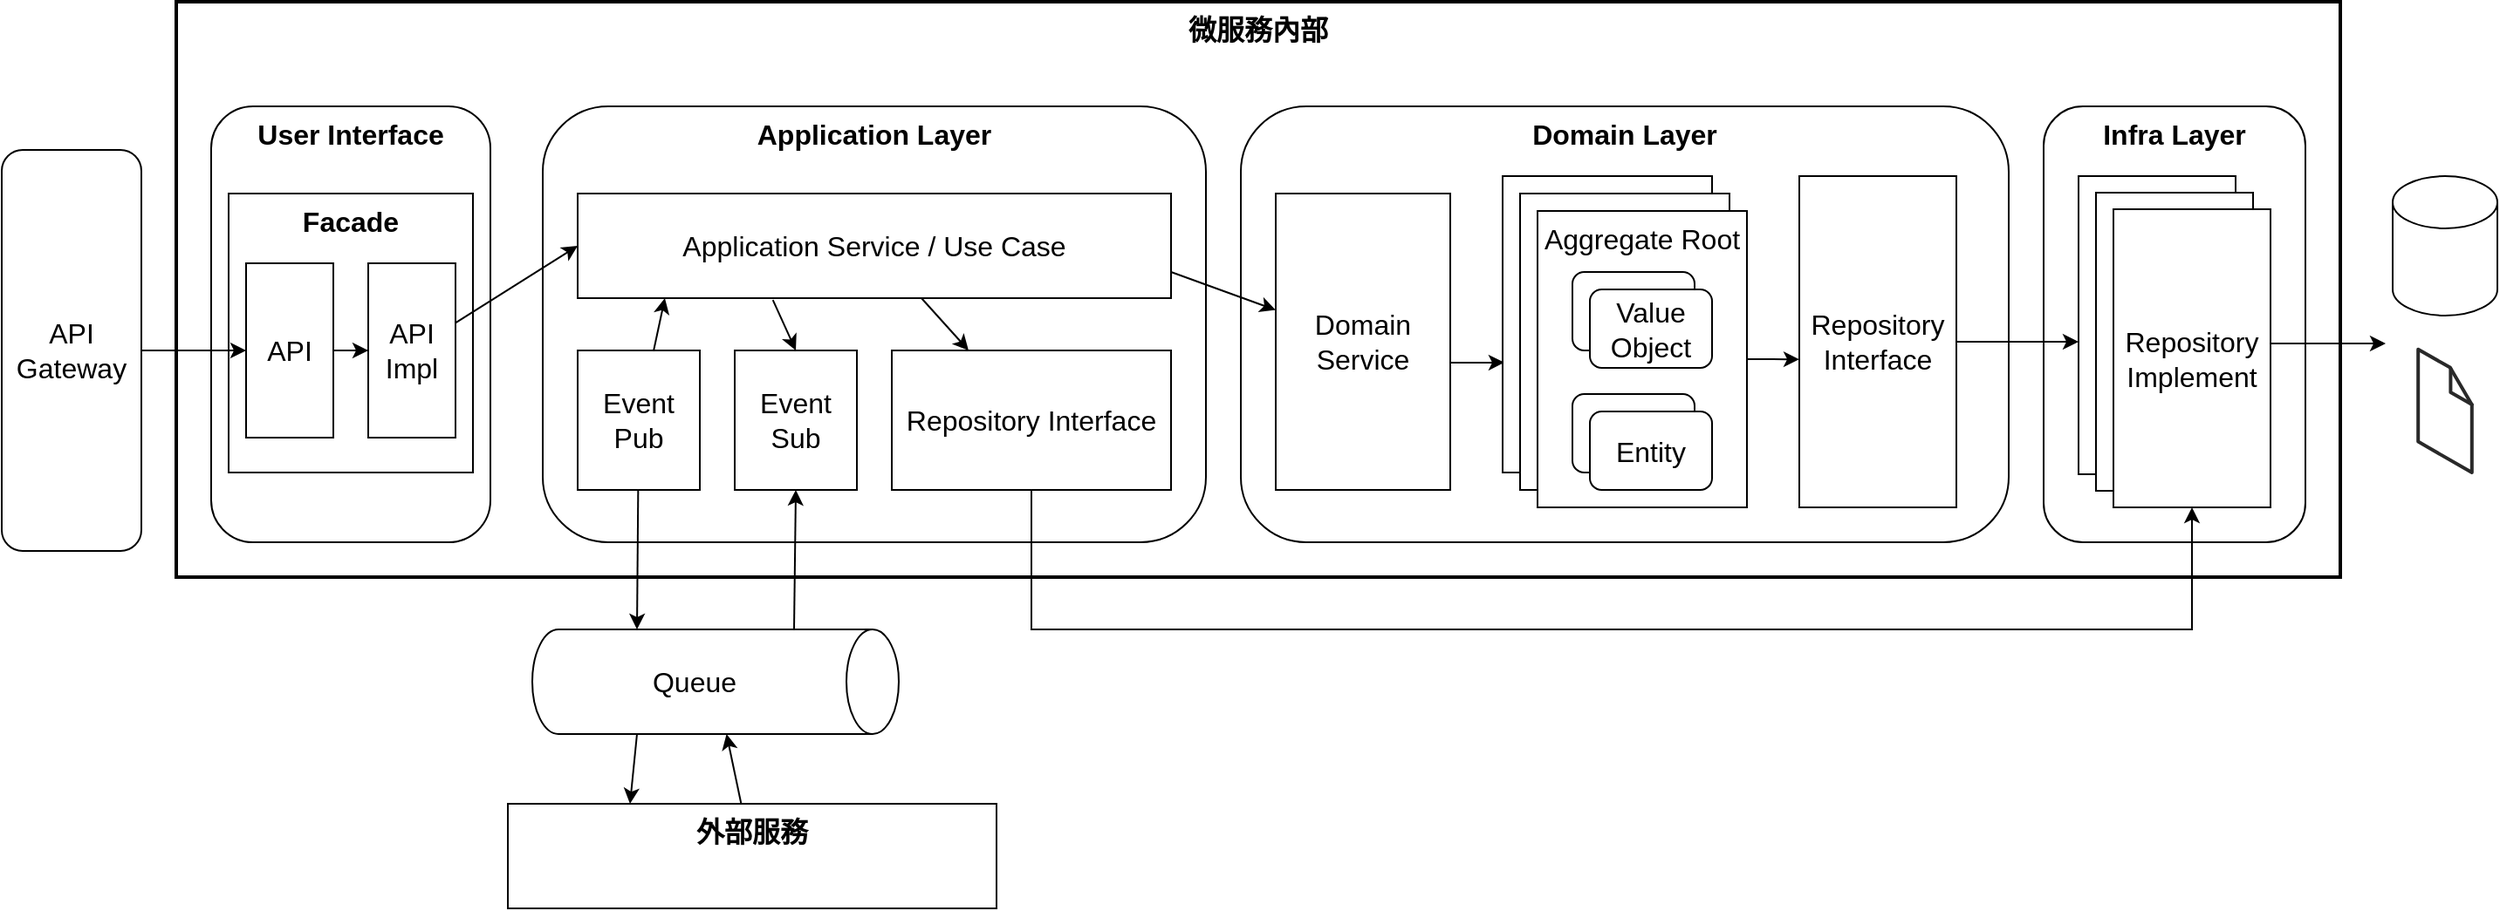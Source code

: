 <mxfile version="15.1.3" type="device" pages="3"><diagram id="d5UMN3YDJ4SBH_YJlFEv" name="外部呼叫"><mxGraphModel dx="1135" dy="672" grid="1" gridSize="10" guides="1" tooltips="1" connect="1" arrows="1" fold="1" page="1" pageScale="1" pageWidth="850" pageHeight="1100" math="0" shadow="0"><root><mxCell id="0"/><mxCell id="1" parent="0"/><mxCell id="e-09SKfZfXR5JEALTv0a-22" value="微服務內部" style="rounded=0;whiteSpace=wrap;html=1;fontSize=16;fontColor=#000000;verticalAlign=top;fontStyle=1;strokeWidth=2;" parent="1" vertex="1"><mxGeometry x="160" y="60" width="1240" height="330" as="geometry"/></mxCell><mxCell id="e-09SKfZfXR5JEALTv0a-1" value="API Gateway" style="rounded=1;whiteSpace=wrap;html=1;fontSize=16;" parent="1" vertex="1"><mxGeometry x="60" y="145" width="80" height="230" as="geometry"/></mxCell><mxCell id="e-09SKfZfXR5JEALTv0a-2" value="User Interface" style="rounded=1;whiteSpace=wrap;html=1;verticalAlign=top;fontStyle=1;fontSize=16;" parent="1" vertex="1"><mxGeometry x="180" y="120" width="160" height="250" as="geometry"/></mxCell><mxCell id="e-09SKfZfXR5JEALTv0a-3" value="Facade" style="rounded=0;whiteSpace=wrap;html=1;verticalAlign=top;fontStyle=1;fontSize=16;" parent="1" vertex="1"><mxGeometry x="190" y="170" width="140" height="160" as="geometry"/></mxCell><mxCell id="e-09SKfZfXR5JEALTv0a-7" style="edgeStyle=orthogonalEdgeStyle;rounded=0;orthogonalLoop=1;jettySize=auto;html=1;entryX=0;entryY=0.5;entryDx=0;entryDy=0;fontSize=16;fontColor=#000000;" parent="1" source="e-09SKfZfXR5JEALTv0a-4" target="e-09SKfZfXR5JEALTv0a-5" edge="1"><mxGeometry relative="1" as="geometry"/></mxCell><mxCell id="e-09SKfZfXR5JEALTv0a-4" value="API" style="rounded=0;whiteSpace=wrap;html=1;verticalAlign=middle;fontSize=16;" parent="1" vertex="1"><mxGeometry x="200" y="210" width="50" height="100" as="geometry"/></mxCell><mxCell id="e-09SKfZfXR5JEALTv0a-5" value="API Impl" style="rounded=0;whiteSpace=wrap;html=1;verticalAlign=middle;fontSize=16;" parent="1" vertex="1"><mxGeometry x="270" y="210" width="50" height="100" as="geometry"/></mxCell><mxCell id="e-09SKfZfXR5JEALTv0a-8" value="Application Layer" style="rounded=1;whiteSpace=wrap;html=1;verticalAlign=top;fontStyle=1;fontSize=16;" parent="1" vertex="1"><mxGeometry x="370" y="120" width="380" height="250" as="geometry"/></mxCell><mxCell id="e-09SKfZfXR5JEALTv0a-15" style="edgeStyle=none;rounded=0;orthogonalLoop=1;jettySize=auto;html=1;entryX=0.5;entryY=0;entryDx=0;entryDy=0;fontSize=16;fontColor=#000000;exitX=0.329;exitY=1.017;exitDx=0;exitDy=0;exitPerimeter=0;" parent="1" source="e-09SKfZfXR5JEALTv0a-9" target="e-09SKfZfXR5JEALTv0a-12" edge="1"><mxGeometry relative="1" as="geometry"/></mxCell><mxCell id="e-09SKfZfXR5JEALTv0a-39" style="edgeStyle=none;rounded=0;orthogonalLoop=1;jettySize=auto;html=1;fontSize=16;fontColor=#000000;" parent="1" source="e-09SKfZfXR5JEALTv0a-9" target="e-09SKfZfXR5JEALTv0a-10" edge="1"><mxGeometry relative="1" as="geometry"/></mxCell><mxCell id="e-09SKfZfXR5JEALTv0a-9" value="Application Service / Use Case" style="rounded=0;whiteSpace=wrap;html=1;fontSize=16;fontColor=#000000;verticalAlign=middle;" parent="1" vertex="1"><mxGeometry x="390" y="170" width="340" height="60" as="geometry"/></mxCell><mxCell id="e-09SKfZfXR5JEALTv0a-10" value="Repository Interface" style="rounded=0;whiteSpace=wrap;html=1;fontSize=16;fontColor=#000000;verticalAlign=middle;" parent="1" vertex="1"><mxGeometry x="570" y="260" width="160" height="80" as="geometry"/></mxCell><mxCell id="e-09SKfZfXR5JEALTv0a-14" style="rounded=0;orthogonalLoop=1;jettySize=auto;html=1;entryX=0.147;entryY=1;entryDx=0;entryDy=0;entryPerimeter=0;fontSize=16;fontColor=#000000;" parent="1" source="e-09SKfZfXR5JEALTv0a-11" target="e-09SKfZfXR5JEALTv0a-9" edge="1"><mxGeometry relative="1" as="geometry"/></mxCell><mxCell id="e-09SKfZfXR5JEALTv0a-17" style="edgeStyle=none;rounded=0;orthogonalLoop=1;jettySize=auto;html=1;fontSize=16;fontColor=#000000;entryX=0;entryY=0;entryDx=0;entryDy=150;entryPerimeter=0;" parent="1" source="e-09SKfZfXR5JEALTv0a-11" target="e-09SKfZfXR5JEALTv0a-21" edge="1"><mxGeometry relative="1" as="geometry"><mxPoint x="419" y="409" as="targetPoint"/></mxGeometry></mxCell><mxCell id="e-09SKfZfXR5JEALTv0a-11" value="Event Pub" style="rounded=0;whiteSpace=wrap;html=1;fontSize=16;fontColor=#000000;verticalAlign=middle;" parent="1" vertex="1"><mxGeometry x="390" y="260" width="70" height="80" as="geometry"/></mxCell><mxCell id="e-09SKfZfXR5JEALTv0a-12" value="Event Sub" style="rounded=0;whiteSpace=wrap;html=1;fontSize=16;fontColor=#000000;verticalAlign=middle;" parent="1" vertex="1"><mxGeometry x="480" y="260" width="70" height="80" as="geometry"/></mxCell><mxCell id="e-09SKfZfXR5JEALTv0a-18" style="edgeStyle=none;rounded=0;orthogonalLoop=1;jettySize=auto;html=1;entryX=0.5;entryY=1;entryDx=0;entryDy=0;fontSize=16;fontColor=#000000;exitX=0;exitY=0;exitDx=0;exitDy=60;exitPerimeter=0;" parent="1" source="e-09SKfZfXR5JEALTv0a-21" target="e-09SKfZfXR5JEALTv0a-12" edge="1"><mxGeometry relative="1" as="geometry"><mxPoint x="515.577" y="417.155" as="sourcePoint"/></mxGeometry></mxCell><mxCell id="e-09SKfZfXR5JEALTv0a-25" style="edgeStyle=none;rounded=0;orthogonalLoop=1;jettySize=auto;html=1;entryX=0.25;entryY=0;entryDx=0;entryDy=0;fontSize=16;fontColor=#000000;exitX=1;exitY=0;exitDx=0;exitDy=150;exitPerimeter=0;" parent="1" source="e-09SKfZfXR5JEALTv0a-21" target="e-09SKfZfXR5JEALTv0a-23" edge="1"><mxGeometry relative="1" as="geometry"/></mxCell><mxCell id="e-09SKfZfXR5JEALTv0a-21" value="Queue" style="shape=cylinder3;whiteSpace=wrap;html=1;boundedLbl=1;backgroundOutline=1;size=15;rounded=0;fontSize=16;fontColor=#000000;verticalAlign=middle;direction=south;" parent="1" vertex="1"><mxGeometry x="364" y="420" width="210" height="60" as="geometry"/></mxCell><mxCell id="e-09SKfZfXR5JEALTv0a-26" style="edgeStyle=none;rounded=0;orthogonalLoop=1;jettySize=auto;html=1;fontSize=16;fontColor=#000000;" parent="1" source="e-09SKfZfXR5JEALTv0a-23" target="e-09SKfZfXR5JEALTv0a-21" edge="1"><mxGeometry relative="1" as="geometry"/></mxCell><mxCell id="e-09SKfZfXR5JEALTv0a-23" value="外部服務" style="rounded=0;whiteSpace=wrap;html=1;fontSize=16;fontColor=#000000;verticalAlign=top;fontStyle=1" parent="1" vertex="1"><mxGeometry x="350" y="520" width="280" height="60" as="geometry"/></mxCell><mxCell id="e-09SKfZfXR5JEALTv0a-27" style="edgeStyle=none;rounded=0;orthogonalLoop=1;jettySize=auto;html=1;entryX=0;entryY=0.5;entryDx=0;entryDy=0;fontSize=16;fontColor=#000000;" parent="1" source="e-09SKfZfXR5JEALTv0a-5" target="e-09SKfZfXR5JEALTv0a-9" edge="1"><mxGeometry relative="1" as="geometry"/></mxCell><mxCell id="e-09SKfZfXR5JEALTv0a-28" value="Domain Layer" style="rounded=1;whiteSpace=wrap;html=1;verticalAlign=top;fontStyle=1;fontSize=16;" parent="1" vertex="1"><mxGeometry x="770" y="120" width="440" height="250" as="geometry"/></mxCell><mxCell id="e-09SKfZfXR5JEALTv0a-46" style="edgeStyle=none;rounded=0;orthogonalLoop=1;jettySize=auto;html=1;fontSize=16;fontColor=#000000;entryX=0.008;entryY=0.629;entryDx=0;entryDy=0;entryPerimeter=0;" parent="1" target="e-09SKfZfXR5JEALTv0a-30" edge="1"><mxGeometry relative="1" as="geometry"><mxPoint x="890" y="267" as="sourcePoint"/></mxGeometry></mxCell><mxCell id="e-09SKfZfXR5JEALTv0a-29" value="Domain Service" style="rounded=0;whiteSpace=wrap;html=1;fontSize=16;fontColor=#000000;verticalAlign=middle;" parent="1" vertex="1"><mxGeometry x="790" y="170" width="100" height="170" as="geometry"/></mxCell><mxCell id="e-09SKfZfXR5JEALTv0a-40" style="edgeStyle=none;rounded=0;orthogonalLoop=1;jettySize=auto;html=1;fontSize=16;fontColor=#000000;exitX=1;exitY=0.75;exitDx=0;exitDy=0;" parent="1" source="e-09SKfZfXR5JEALTv0a-9" target="e-09SKfZfXR5JEALTv0a-29" edge="1"><mxGeometry relative="1" as="geometry"/></mxCell><mxCell id="e-09SKfZfXR5JEALTv0a-44" value="Repository Interface" style="rounded=0;whiteSpace=wrap;html=1;fontSize=16;fontColor=#000000;verticalAlign=middle;" parent="1" vertex="1"><mxGeometry x="1090" y="160" width="90" height="190" as="geometry"/></mxCell><mxCell id="e-09SKfZfXR5JEALTv0a-47" style="edgeStyle=none;rounded=0;orthogonalLoop=1;jettySize=auto;html=1;entryX=0;entryY=0.553;entryDx=0;entryDy=0;fontSize=16;fontColor=#000000;entryPerimeter=0;" parent="1" source="e-09SKfZfXR5JEALTv0a-32" target="e-09SKfZfXR5JEALTv0a-44" edge="1"><mxGeometry relative="1" as="geometry"/></mxCell><mxCell id="e-09SKfZfXR5JEALTv0a-48" value="Infra Layer" style="rounded=1;whiteSpace=wrap;html=1;verticalAlign=top;fontStyle=1;fontSize=16;" parent="1" vertex="1"><mxGeometry x="1230" y="120" width="150" height="250" as="geometry"/></mxCell><mxCell id="e-09SKfZfXR5JEALTv0a-53" style="edgeStyle=none;rounded=0;orthogonalLoop=1;jettySize=auto;html=1;fontSize=16;fontColor=#000000;exitX=1.011;exitY=0.506;exitDx=0;exitDy=0;exitPerimeter=0;" parent="1" source="e-09SKfZfXR5JEALTv0a-56" edge="1"><mxGeometry relative="1" as="geometry"><mxPoint x="1426" y="256" as="targetPoint"/></mxGeometry></mxCell><mxCell id="e-09SKfZfXR5JEALTv0a-51" style="edgeStyle=none;rounded=0;orthogonalLoop=1;jettySize=auto;html=1;entryX=0.5;entryY=1;entryDx=0;entryDy=0;fontSize=16;fontColor=#000000;exitX=0.5;exitY=1;exitDx=0;exitDy=0;" parent="1" source="e-09SKfZfXR5JEALTv0a-10" target="e-09SKfZfXR5JEALTv0a-63" edge="1"><mxGeometry relative="1" as="geometry"><Array as="points"><mxPoint x="650" y="420"/><mxPoint x="1315" y="420"/></Array></mxGeometry></mxCell><mxCell id="e-09SKfZfXR5JEALTv0a-50" style="edgeStyle=none;rounded=0;orthogonalLoop=1;jettySize=auto;html=1;fontSize=16;fontColor=#000000;" parent="1" source="e-09SKfZfXR5JEALTv0a-44" edge="1"><mxGeometry relative="1" as="geometry"><mxPoint x="1250" y="255" as="targetPoint"/></mxGeometry></mxCell><mxCell id="e-09SKfZfXR5JEALTv0a-52" value="" style="shape=cylinder3;whiteSpace=wrap;html=1;boundedLbl=1;backgroundOutline=1;size=15;rounded=0;fontSize=16;fontColor=#000000;verticalAlign=middle;" parent="1" vertex="1"><mxGeometry x="1430" y="160" width="60" height="80" as="geometry"/></mxCell><mxCell id="e-09SKfZfXR5JEALTv0a-54" value="" style="verticalLabelPosition=bottom;html=1;verticalAlign=top;strokeWidth=1;align=center;outlineConnect=0;dashed=0;outlineConnect=0;shape=mxgraph.aws3d.file;aspect=fixed;strokeColor=#292929;rounded=0;fontSize=16;fontColor=#000000;" parent="1" vertex="1"><mxGeometry x="1444.6" y="259.4" width="30.8" height="70.6" as="geometry"/></mxCell><mxCell id="e-09SKfZfXR5JEALTv0a-6" style="edgeStyle=orthogonalEdgeStyle;rounded=0;orthogonalLoop=1;jettySize=auto;html=1;entryX=0;entryY=0.5;entryDx=0;entryDy=0;fontSize=16;fontColor=#000000;" parent="1" source="e-09SKfZfXR5JEALTv0a-1" target="e-09SKfZfXR5JEALTv0a-4" edge="1"><mxGeometry relative="1" as="geometry"/></mxCell><mxCell id="e-09SKfZfXR5JEALTv0a-30" value="" style="rounded=0;whiteSpace=wrap;html=1;fontSize=16;fontColor=#000000;verticalAlign=top;" parent="1" vertex="1"><mxGeometry x="920" y="160" width="120" height="170" as="geometry"/></mxCell><mxCell id="e-09SKfZfXR5JEALTv0a-31" value="" style="rounded=0;whiteSpace=wrap;html=1;fontSize=16;fontColor=#000000;verticalAlign=top;" parent="1" vertex="1"><mxGeometry x="930" y="170" width="120" height="170" as="geometry"/></mxCell><mxCell id="e-09SKfZfXR5JEALTv0a-32" value="Aggregate Root" style="rounded=0;whiteSpace=wrap;html=1;fontSize=16;fontColor=#000000;verticalAlign=top;" parent="1" vertex="1"><mxGeometry x="940" y="180" width="120" height="170" as="geometry"/></mxCell><mxCell id="e-09SKfZfXR5JEALTv0a-34" value="" style="rounded=1;whiteSpace=wrap;html=1;fontSize=16;fontColor=#000000;verticalAlign=top;" parent="1" vertex="1"><mxGeometry x="960" y="215" width="70" height="45" as="geometry"/></mxCell><mxCell id="e-09SKfZfXR5JEALTv0a-35" value="Value&lt;br&gt;Object" style="rounded=1;whiteSpace=wrap;html=1;fontSize=16;fontColor=#000000;verticalAlign=middle;" parent="1" vertex="1"><mxGeometry x="970" y="225" width="70" height="45" as="geometry"/></mxCell><mxCell id="e-09SKfZfXR5JEALTv0a-42" value="" style="rounded=1;whiteSpace=wrap;html=1;fontSize=16;fontColor=#000000;verticalAlign=top;" parent="1" vertex="1"><mxGeometry x="960" y="285" width="70" height="45" as="geometry"/></mxCell><mxCell id="e-09SKfZfXR5JEALTv0a-43" value="Entity" style="rounded=1;whiteSpace=wrap;html=1;fontSize=16;fontColor=#000000;verticalAlign=middle;" parent="1" vertex="1"><mxGeometry x="970" y="295" width="70" height="45" as="geometry"/></mxCell><mxCell id="e-09SKfZfXR5JEALTv0a-64" value="" style="group" parent="1" vertex="1" connectable="0"><mxGeometry x="1250" y="160" width="110" height="190" as="geometry"/></mxCell><mxCell id="e-09SKfZfXR5JEALTv0a-49" value="" style="rounded=0;whiteSpace=wrap;html=1;fontSize=16;fontColor=#000000;verticalAlign=middle;" parent="e-09SKfZfXR5JEALTv0a-64" vertex="1"><mxGeometry width="90" height="171" as="geometry"/></mxCell><mxCell id="e-09SKfZfXR5JEALTv0a-56" value="" style="rounded=0;whiteSpace=wrap;html=1;fontSize=16;fontColor=#000000;verticalAlign=middle;" parent="e-09SKfZfXR5JEALTv0a-64" vertex="1"><mxGeometry x="10" y="9.5" width="90" height="171" as="geometry"/></mxCell><mxCell id="e-09SKfZfXR5JEALTv0a-63" value="&lt;span style=&quot;font-family: &amp;#34;helvetica&amp;#34;&quot;&gt;Repository Implement&lt;/span&gt;" style="rounded=0;whiteSpace=wrap;html=1;fontSize=16;fontColor=#000000;verticalAlign=middle;" parent="e-09SKfZfXR5JEALTv0a-64" vertex="1"><mxGeometry x="20" y="19" width="90" height="171" as="geometry"/></mxCell></root></mxGraphModel></diagram><diagram id="RQ-8lU-ZEE-vywMxMrpu" name="封裝和組合"><mxGraphModel dx="1135" dy="672" grid="1" gridSize="10" guides="1" tooltips="1" connect="1" arrows="1" fold="1" page="1" pageScale="1" pageWidth="850" pageHeight="1100" math="0" shadow="0"><root><mxCell id="ps7JAK3bGBbtEucV4xCg-0"/><mxCell id="ps7JAK3bGBbtEucV4xCg-1" parent="ps7JAK3bGBbtEucV4xCg-0"/><mxCell id="vBAy07esZotl8piZPyPG-0" value="微服務內部" style="rounded=0;whiteSpace=wrap;html=1;fontSize=16;fontColor=#000000;verticalAlign=top;fontStyle=1;strokeWidth=2;" parent="ps7JAK3bGBbtEucV4xCg-1" vertex="1"><mxGeometry x="160" y="60" width="1240" height="330" as="geometry"/></mxCell><mxCell id="vBAy07esZotl8piZPyPG-1" value="API Gateway" style="rounded=1;whiteSpace=wrap;html=1;fontSize=16;" parent="ps7JAK3bGBbtEucV4xCg-1" vertex="1"><mxGeometry x="60" y="145" width="80" height="230" as="geometry"/></mxCell><mxCell id="vBAy07esZotl8piZPyPG-2" value="User Interface" style="rounded=1;whiteSpace=wrap;html=1;verticalAlign=top;fontStyle=1;fontSize=16;" parent="ps7JAK3bGBbtEucV4xCg-1" vertex="1"><mxGeometry x="180" y="120" width="160" height="250" as="geometry"/></mxCell><mxCell id="vBAy07esZotl8piZPyPG-3" value="Facade" style="rounded=0;whiteSpace=wrap;html=1;verticalAlign=top;fontStyle=1;fontSize=16;" parent="ps7JAK3bGBbtEucV4xCg-1" vertex="1"><mxGeometry x="190" y="170" width="140" height="160" as="geometry"/></mxCell><mxCell id="vBAy07esZotl8piZPyPG-4" style="edgeStyle=orthogonalEdgeStyle;rounded=0;orthogonalLoop=1;jettySize=auto;html=1;entryX=0;entryY=0.5;entryDx=0;entryDy=0;fontSize=16;fontColor=#000000;startArrow=classic;startFill=1;endArrow=none;endFill=0;" parent="ps7JAK3bGBbtEucV4xCg-1" source="vBAy07esZotl8piZPyPG-5" target="vBAy07esZotl8piZPyPG-6" edge="1"><mxGeometry relative="1" as="geometry"/></mxCell><mxCell id="vBAy07esZotl8piZPyPG-5" value="API" style="rounded=0;whiteSpace=wrap;html=1;verticalAlign=middle;fontSize=16;" parent="ps7JAK3bGBbtEucV4xCg-1" vertex="1"><mxGeometry x="200" y="210" width="50" height="100" as="geometry"/></mxCell><mxCell id="vBAy07esZotl8piZPyPG-6" value="API Impl" style="rounded=0;whiteSpace=wrap;html=1;verticalAlign=middle;fontSize=16;" parent="ps7JAK3bGBbtEucV4xCg-1" vertex="1"><mxGeometry x="270" y="210" width="50" height="100" as="geometry"/></mxCell><mxCell id="vBAy07esZotl8piZPyPG-7" value="Application Layer" style="rounded=1;whiteSpace=wrap;html=1;verticalAlign=top;fontStyle=1;fontSize=16;" parent="ps7JAK3bGBbtEucV4xCg-1" vertex="1"><mxGeometry x="370" y="120" width="380" height="250" as="geometry"/></mxCell><mxCell id="vBAy07esZotl8piZPyPG-8" style="edgeStyle=none;rounded=0;orthogonalLoop=1;jettySize=auto;html=1;entryX=0.5;entryY=0;entryDx=0;entryDy=0;fontSize=16;fontColor=#000000;exitX=0.329;exitY=1.017;exitDx=0;exitDy=0;exitPerimeter=0;" parent="ps7JAK3bGBbtEucV4xCg-1" source="vBAy07esZotl8piZPyPG-10" target="vBAy07esZotl8piZPyPG-15" edge="1"><mxGeometry relative="1" as="geometry"/></mxCell><mxCell id="vBAy07esZotl8piZPyPG-9" style="edgeStyle=none;rounded=0;orthogonalLoop=1;jettySize=auto;html=1;fontSize=16;fontColor=#000000;startArrow=classic;startFill=1;endArrow=none;endFill=0;" parent="ps7JAK3bGBbtEucV4xCg-1" source="vBAy07esZotl8piZPyPG-10" target="vBAy07esZotl8piZPyPG-11" edge="1"><mxGeometry relative="1" as="geometry"/></mxCell><mxCell id="vBAy07esZotl8piZPyPG-10" value="Application Service / Use Case" style="rounded=0;whiteSpace=wrap;html=1;fontSize=16;fontColor=#000000;verticalAlign=middle;" parent="ps7JAK3bGBbtEucV4xCg-1" vertex="1"><mxGeometry x="390" y="170" width="340" height="60" as="geometry"/></mxCell><mxCell id="vBAy07esZotl8piZPyPG-11" value="Repository Interface" style="rounded=0;whiteSpace=wrap;html=1;fontSize=16;fontColor=#000000;verticalAlign=middle;" parent="ps7JAK3bGBbtEucV4xCg-1" vertex="1"><mxGeometry x="570" y="260" width="160" height="80" as="geometry"/></mxCell><mxCell id="vBAy07esZotl8piZPyPG-12" style="rounded=0;orthogonalLoop=1;jettySize=auto;html=1;entryX=0.147;entryY=1;entryDx=0;entryDy=0;entryPerimeter=0;fontSize=16;fontColor=#000000;" parent="ps7JAK3bGBbtEucV4xCg-1" source="vBAy07esZotl8piZPyPG-14" target="vBAy07esZotl8piZPyPG-10" edge="1"><mxGeometry relative="1" as="geometry"/></mxCell><mxCell id="vBAy07esZotl8piZPyPG-13" style="edgeStyle=none;rounded=0;orthogonalLoop=1;jettySize=auto;html=1;fontSize=16;fontColor=#000000;entryX=0;entryY=0;entryDx=0;entryDy=150;entryPerimeter=0;" parent="ps7JAK3bGBbtEucV4xCg-1" source="vBAy07esZotl8piZPyPG-14" target="vBAy07esZotl8piZPyPG-18" edge="1"><mxGeometry relative="1" as="geometry"><mxPoint x="419" y="409" as="targetPoint"/></mxGeometry></mxCell><mxCell id="vBAy07esZotl8piZPyPG-14" value="Event Pub" style="rounded=0;whiteSpace=wrap;html=1;fontSize=16;fontColor=#000000;verticalAlign=middle;" parent="ps7JAK3bGBbtEucV4xCg-1" vertex="1"><mxGeometry x="390" y="260" width="70" height="80" as="geometry"/></mxCell><mxCell id="vBAy07esZotl8piZPyPG-15" value="Event Sub" style="rounded=0;whiteSpace=wrap;html=1;fontSize=16;fontColor=#000000;verticalAlign=middle;" parent="ps7JAK3bGBbtEucV4xCg-1" vertex="1"><mxGeometry x="480" y="260" width="70" height="80" as="geometry"/></mxCell><mxCell id="vBAy07esZotl8piZPyPG-16" style="edgeStyle=none;rounded=0;orthogonalLoop=1;jettySize=auto;html=1;entryX=0.5;entryY=1;entryDx=0;entryDy=0;fontSize=16;fontColor=#000000;exitX=0;exitY=0;exitDx=0;exitDy=60;exitPerimeter=0;" parent="ps7JAK3bGBbtEucV4xCg-1" source="vBAy07esZotl8piZPyPG-18" target="vBAy07esZotl8piZPyPG-15" edge="1"><mxGeometry relative="1" as="geometry"><mxPoint x="515.577" y="417.155" as="sourcePoint"/></mxGeometry></mxCell><mxCell id="vBAy07esZotl8piZPyPG-17" style="edgeStyle=none;rounded=0;orthogonalLoop=1;jettySize=auto;html=1;entryX=0.25;entryY=0;entryDx=0;entryDy=0;fontSize=16;fontColor=#000000;exitX=1;exitY=0;exitDx=0;exitDy=150;exitPerimeter=0;" parent="ps7JAK3bGBbtEucV4xCg-1" source="vBAy07esZotl8piZPyPG-18" target="vBAy07esZotl8piZPyPG-20" edge="1"><mxGeometry relative="1" as="geometry"/></mxCell><mxCell id="vBAy07esZotl8piZPyPG-18" value="Queue" style="shape=cylinder3;whiteSpace=wrap;html=1;boundedLbl=1;backgroundOutline=1;size=15;rounded=0;fontSize=16;fontColor=#000000;verticalAlign=middle;direction=south;" parent="ps7JAK3bGBbtEucV4xCg-1" vertex="1"><mxGeometry x="364" y="420" width="210" height="60" as="geometry"/></mxCell><mxCell id="vBAy07esZotl8piZPyPG-19" style="edgeStyle=none;rounded=0;orthogonalLoop=1;jettySize=auto;html=1;fontSize=16;fontColor=#000000;" parent="ps7JAK3bGBbtEucV4xCg-1" source="vBAy07esZotl8piZPyPG-20" target="vBAy07esZotl8piZPyPG-18" edge="1"><mxGeometry relative="1" as="geometry"/></mxCell><mxCell id="vBAy07esZotl8piZPyPG-20" value="外部服務" style="rounded=0;whiteSpace=wrap;html=1;fontSize=16;fontColor=#000000;verticalAlign=top;fontStyle=1" parent="ps7JAK3bGBbtEucV4xCg-1" vertex="1"><mxGeometry x="350" y="520" width="280" height="60" as="geometry"/></mxCell><mxCell id="vBAy07esZotl8piZPyPG-21" style="edgeStyle=none;rounded=0;orthogonalLoop=1;jettySize=auto;html=1;entryX=0;entryY=0.5;entryDx=0;entryDy=0;fontSize=16;fontColor=#000000;startArrow=classic;startFill=1;endArrow=none;endFill=0;" parent="ps7JAK3bGBbtEucV4xCg-1" source="vBAy07esZotl8piZPyPG-6" target="vBAy07esZotl8piZPyPG-10" edge="1"><mxGeometry relative="1" as="geometry"/></mxCell><mxCell id="vBAy07esZotl8piZPyPG-22" value="Domain Layer" style="rounded=1;whiteSpace=wrap;html=1;verticalAlign=top;fontStyle=1;fontSize=16;" parent="ps7JAK3bGBbtEucV4xCg-1" vertex="1"><mxGeometry x="770" y="120" width="440" height="250" as="geometry"/></mxCell><mxCell id="vBAy07esZotl8piZPyPG-23" style="edgeStyle=none;rounded=0;orthogonalLoop=1;jettySize=auto;html=1;fontSize=16;fontColor=#000000;entryX=0.008;entryY=0.629;entryDx=0;entryDy=0;entryPerimeter=0;startArrow=classic;startFill=1;endArrow=none;endFill=0;" parent="ps7JAK3bGBbtEucV4xCg-1" target="vBAy07esZotl8piZPyPG-35" edge="1"><mxGeometry relative="1" as="geometry"><mxPoint x="890" y="267" as="sourcePoint"/></mxGeometry></mxCell><mxCell id="vBAy07esZotl8piZPyPG-24" value="Domain Service" style="rounded=0;whiteSpace=wrap;html=1;fontSize=16;fontColor=#000000;verticalAlign=middle;" parent="ps7JAK3bGBbtEucV4xCg-1" vertex="1"><mxGeometry x="790" y="170" width="100" height="170" as="geometry"/></mxCell><mxCell id="vBAy07esZotl8piZPyPG-25" style="edgeStyle=none;rounded=0;orthogonalLoop=1;jettySize=auto;html=1;fontSize=16;fontColor=#000000;exitX=1;exitY=0.75;exitDx=0;exitDy=0;startArrow=classic;startFill=1;endArrow=none;endFill=0;" parent="ps7JAK3bGBbtEucV4xCg-1" source="vBAy07esZotl8piZPyPG-10" target="vBAy07esZotl8piZPyPG-24" edge="1"><mxGeometry relative="1" as="geometry"/></mxCell><mxCell id="vBAy07esZotl8piZPyPG-26" value="Repository Interface" style="rounded=0;whiteSpace=wrap;html=1;fontSize=16;fontColor=#000000;verticalAlign=middle;" parent="ps7JAK3bGBbtEucV4xCg-1" vertex="1"><mxGeometry x="1090" y="160" width="90" height="190" as="geometry"/></mxCell><mxCell id="vBAy07esZotl8piZPyPG-27" style="edgeStyle=none;rounded=0;orthogonalLoop=1;jettySize=auto;html=1;entryX=0;entryY=0.553;entryDx=0;entryDy=0;fontSize=16;fontColor=#000000;entryPerimeter=0;startArrow=classic;startFill=1;endArrow=none;endFill=0;" parent="ps7JAK3bGBbtEucV4xCg-1" source="vBAy07esZotl8piZPyPG-37" target="vBAy07esZotl8piZPyPG-26" edge="1"><mxGeometry relative="1" as="geometry"/></mxCell><mxCell id="vBAy07esZotl8piZPyPG-28" value="Infra Layer" style="rounded=1;whiteSpace=wrap;html=1;verticalAlign=top;fontStyle=1;fontSize=16;" parent="ps7JAK3bGBbtEucV4xCg-1" vertex="1"><mxGeometry x="1230" y="120" width="150" height="250" as="geometry"/></mxCell><mxCell id="vBAy07esZotl8piZPyPG-29" style="edgeStyle=none;rounded=0;orthogonalLoop=1;jettySize=auto;html=1;fontSize=16;fontColor=#000000;exitX=0.989;exitY=0.444;exitDx=0;exitDy=0;exitPerimeter=0;startArrow=classic;startFill=1;endArrow=none;endFill=0;" parent="ps7JAK3bGBbtEucV4xCg-1" source="vBAy07esZotl8piZPyPG-45" edge="1"><mxGeometry relative="1" as="geometry"><mxPoint x="1426" y="256" as="targetPoint"/></mxGeometry></mxCell><mxCell id="vBAy07esZotl8piZPyPG-30" style="edgeStyle=none;rounded=0;orthogonalLoop=1;jettySize=auto;html=1;entryX=0.5;entryY=1;entryDx=0;entryDy=0;fontSize=16;fontColor=#000000;exitX=0.5;exitY=1;exitDx=0;exitDy=0;startArrow=classic;startFill=1;endArrow=none;endFill=0;" parent="ps7JAK3bGBbtEucV4xCg-1" source="vBAy07esZotl8piZPyPG-11" target="vBAy07esZotl8piZPyPG-45" edge="1"><mxGeometry relative="1" as="geometry"><Array as="points"><mxPoint x="650" y="420"/><mxPoint x="1315" y="420"/></Array></mxGeometry></mxCell><mxCell id="vBAy07esZotl8piZPyPG-31" style="edgeStyle=none;rounded=0;orthogonalLoop=1;jettySize=auto;html=1;fontSize=16;fontColor=#000000;startArrow=classic;startFill=1;endArrow=none;endFill=0;" parent="ps7JAK3bGBbtEucV4xCg-1" source="vBAy07esZotl8piZPyPG-26" edge="1"><mxGeometry relative="1" as="geometry"><mxPoint x="1250" y="255" as="targetPoint"/></mxGeometry></mxCell><mxCell id="vBAy07esZotl8piZPyPG-32" value="" style="shape=cylinder3;whiteSpace=wrap;html=1;boundedLbl=1;backgroundOutline=1;size=15;rounded=0;fontSize=16;fontColor=#000000;verticalAlign=middle;" parent="ps7JAK3bGBbtEucV4xCg-1" vertex="1"><mxGeometry x="1430" y="160" width="60" height="80" as="geometry"/></mxCell><mxCell id="vBAy07esZotl8piZPyPG-33" value="" style="verticalLabelPosition=bottom;html=1;verticalAlign=top;strokeWidth=1;align=center;outlineConnect=0;dashed=0;outlineConnect=0;shape=mxgraph.aws3d.file;aspect=fixed;strokeColor=#292929;rounded=0;fontSize=16;fontColor=#000000;" parent="ps7JAK3bGBbtEucV4xCg-1" vertex="1"><mxGeometry x="1444.6" y="259.4" width="30.8" height="70.6" as="geometry"/></mxCell><mxCell id="vBAy07esZotl8piZPyPG-34" style="edgeStyle=orthogonalEdgeStyle;rounded=0;orthogonalLoop=1;jettySize=auto;html=1;entryX=0;entryY=0.5;entryDx=0;entryDy=0;fontSize=16;fontColor=#000000;startArrow=classic;startFill=1;endArrow=none;endFill=0;" parent="ps7JAK3bGBbtEucV4xCg-1" source="vBAy07esZotl8piZPyPG-1" target="vBAy07esZotl8piZPyPG-5" edge="1"><mxGeometry relative="1" as="geometry"/></mxCell><mxCell id="vBAy07esZotl8piZPyPG-35" value="" style="rounded=0;whiteSpace=wrap;html=1;fontSize=16;fontColor=#000000;verticalAlign=top;" parent="ps7JAK3bGBbtEucV4xCg-1" vertex="1"><mxGeometry x="920" y="160" width="120" height="170" as="geometry"/></mxCell><mxCell id="vBAy07esZotl8piZPyPG-36" value="" style="rounded=0;whiteSpace=wrap;html=1;fontSize=16;fontColor=#000000;verticalAlign=top;" parent="ps7JAK3bGBbtEucV4xCg-1" vertex="1"><mxGeometry x="930" y="170" width="120" height="170" as="geometry"/></mxCell><mxCell id="vBAy07esZotl8piZPyPG-37" value="Aggregate Root" style="rounded=0;whiteSpace=wrap;html=1;fontSize=16;fontColor=#000000;verticalAlign=top;" parent="ps7JAK3bGBbtEucV4xCg-1" vertex="1"><mxGeometry x="940" y="180" width="120" height="170" as="geometry"/></mxCell><mxCell id="vBAy07esZotl8piZPyPG-38" value="" style="rounded=1;whiteSpace=wrap;html=1;fontSize=16;fontColor=#000000;verticalAlign=top;" parent="ps7JAK3bGBbtEucV4xCg-1" vertex="1"><mxGeometry x="960" y="215" width="70" height="45" as="geometry"/></mxCell><mxCell id="vBAy07esZotl8piZPyPG-39" value="Value&lt;br&gt;Object" style="rounded=1;whiteSpace=wrap;html=1;fontSize=16;fontColor=#000000;verticalAlign=middle;" parent="ps7JAK3bGBbtEucV4xCg-1" vertex="1"><mxGeometry x="970" y="225" width="70" height="45" as="geometry"/></mxCell><mxCell id="vBAy07esZotl8piZPyPG-40" value="" style="rounded=1;whiteSpace=wrap;html=1;fontSize=16;fontColor=#000000;verticalAlign=top;" parent="ps7JAK3bGBbtEucV4xCg-1" vertex="1"><mxGeometry x="960" y="285" width="70" height="45" as="geometry"/></mxCell><mxCell id="vBAy07esZotl8piZPyPG-41" value="Entity" style="rounded=1;whiteSpace=wrap;html=1;fontSize=16;fontColor=#000000;verticalAlign=middle;" parent="ps7JAK3bGBbtEucV4xCg-1" vertex="1"><mxGeometry x="970" y="295" width="70" height="45" as="geometry"/></mxCell><mxCell id="vBAy07esZotl8piZPyPG-42" value="" style="group" parent="ps7JAK3bGBbtEucV4xCg-1" vertex="1" connectable="0"><mxGeometry x="1250" y="160" width="110" height="190" as="geometry"/></mxCell><mxCell id="vBAy07esZotl8piZPyPG-43" value="" style="rounded=0;whiteSpace=wrap;html=1;fontSize=16;fontColor=#000000;verticalAlign=middle;" parent="vBAy07esZotl8piZPyPG-42" vertex="1"><mxGeometry width="90" height="171" as="geometry"/></mxCell><mxCell id="vBAy07esZotl8piZPyPG-44" value="" style="rounded=0;whiteSpace=wrap;html=1;fontSize=16;fontColor=#000000;verticalAlign=middle;" parent="vBAy07esZotl8piZPyPG-42" vertex="1"><mxGeometry x="10" y="9.5" width="90" height="171" as="geometry"/></mxCell><mxCell id="vBAy07esZotl8piZPyPG-45" value="&lt;span style=&quot;font-family: &amp;#34;helvetica&amp;#34;&quot;&gt;Repository Implement&lt;/span&gt;" style="rounded=0;whiteSpace=wrap;html=1;fontSize=16;fontColor=#000000;verticalAlign=middle;" parent="vBAy07esZotl8piZPyPG-42" vertex="1"><mxGeometry x="20" y="19" width="90" height="171" as="geometry"/></mxCell><mxCell id="vBAy07esZotl8piZPyPG-47" value="封裝或組合&lt;br&gt;" style="shape=callout;whiteSpace=wrap;html=1;perimeter=calloutPerimeter;rounded=0;fontSize=16;strokeWidth=1;verticalAlign=middle;direction=west;position2=0.42;fillColor=#ffe6cc;strokeColor=#d79b00;" parent="ps7JAK3bGBbtEucV4xCg-1" vertex="1"><mxGeometry x="830" y="272.5" width="120" height="77.5" as="geometry"/></mxCell><mxCell id="vBAy07esZotl8piZPyPG-48" value="封裝或組合" style="shape=callout;whiteSpace=wrap;html=1;perimeter=calloutPerimeter;rounded=0;fontSize=16;strokeWidth=1;verticalAlign=middle;direction=west;position2=0.42;fillColor=#ffe6cc;strokeColor=#d79b00;" parent="ps7JAK3bGBbtEucV4xCg-1" vertex="1"><mxGeometry x="230" y="295" width="130" height="80" as="geometry"/></mxCell></root></mxGraphModel></diagram><diagram id="vHQxqDUE8Px6VYjmFeT0" name="內各層級轉換"><mxGraphModel dx="1135" dy="672" grid="1" gridSize="10" guides="1" tooltips="1" connect="1" arrows="1" fold="1" page="1" pageScale="1" pageWidth="850" pageHeight="1100" math="0" shadow="0"><root><mxCell id="7vdVbGr-_GJfR6ueYpa--0"/><mxCell id="7vdVbGr-_GJfR6ueYpa--1" parent="7vdVbGr-_GJfR6ueYpa--0"/><mxCell id="uffncCHs_4JebjXh9ld2-0" value="微服務內部" style="rounded=0;whiteSpace=wrap;html=1;fontSize=16;fontColor=#000000;verticalAlign=top;fontStyle=1;strokeWidth=2;" parent="7vdVbGr-_GJfR6ueYpa--1" vertex="1"><mxGeometry x="200" y="40" width="1050" height="335" as="geometry"/></mxCell><mxCell id="uffncCHs_4JebjXh9ld2-2" value="User Interface" style="rounded=1;whiteSpace=wrap;html=1;verticalAlign=top;fontStyle=1;fontSize=16;" parent="7vdVbGr-_GJfR6ueYpa--1" vertex="1"><mxGeometry x="220" y="87.5" width="190" height="250" as="geometry"/></mxCell><mxCell id="uffncCHs_4JebjXh9ld2-3" value="Facade" style="rounded=0;whiteSpace=wrap;html=1;verticalAlign=middle;fontStyle=0;fontSize=16;" parent="7vdVbGr-_GJfR6ueYpa--1" vertex="1"><mxGeometry x="330" y="137.5" width="60" height="160" as="geometry"/></mxCell><mxCell id="uffncCHs_4JebjXh9ld2-7" value="Application Layer" style="rounded=1;whiteSpace=wrap;html=1;verticalAlign=top;fontStyle=1;fontSize=16;" parent="7vdVbGr-_GJfR6ueYpa--1" vertex="1"><mxGeometry x="430" y="87.5" width="190" height="250" as="geometry"/></mxCell><mxCell id="uffncCHs_4JebjXh9ld2-10" value="Application Service / Use Case" style="rounded=0;whiteSpace=wrap;html=1;fontSize=16;fontColor=#000000;verticalAlign=middle;" parent="7vdVbGr-_GJfR6ueYpa--1" vertex="1"><mxGeometry x="450" y="132.5" width="150" height="170" as="geometry"/></mxCell><mxCell id="uffncCHs_4JebjXh9ld2-22" value="Domain Layer" style="rounded=1;whiteSpace=wrap;html=1;verticalAlign=top;fontStyle=1;fontSize=16;" parent="7vdVbGr-_GJfR6ueYpa--1" vertex="1"><mxGeometry x="640" y="82.5" width="340" height="250" as="geometry"/></mxCell><mxCell id="uffncCHs_4JebjXh9ld2-27" style="edgeStyle=none;rounded=0;orthogonalLoop=1;jettySize=auto;html=1;entryX=0;entryY=0.553;entryDx=0;entryDy=0;fontSize=16;fontColor=#000000;entryPerimeter=0;startArrow=classic;startFill=1;endArrow=none;endFill=0;" parent="7vdVbGr-_GJfR6ueYpa--1" edge="1"><mxGeometry relative="1" as="geometry"><mxPoint x="1120" y="255.047" as="sourcePoint"/></mxGeometry></mxCell><mxCell id="uffncCHs_4JebjXh9ld2-28" value="Infra Layer" style="rounded=1;whiteSpace=wrap;html=1;verticalAlign=top;fontStyle=1;fontSize=16;" parent="7vdVbGr-_GJfR6ueYpa--1" vertex="1"><mxGeometry x="1010" y="87.5" width="220" height="250" as="geometry"/></mxCell><mxCell id="uffncCHs_4JebjXh9ld2-32" value="" style="shape=cylinder3;whiteSpace=wrap;html=1;boundedLbl=1;backgroundOutline=1;size=15;rounded=0;fontSize=16;fontColor=#000000;verticalAlign=middle;" parent="7vdVbGr-_GJfR6ueYpa--1" vertex="1"><mxGeometry x="1270" y="177.5" width="60" height="80" as="geometry"/></mxCell><mxCell id="uffncCHs_4JebjXh9ld2-34" style="edgeStyle=orthogonalEdgeStyle;rounded=0;orthogonalLoop=1;jettySize=auto;html=1;entryX=0;entryY=0.5;entryDx=0;entryDy=0;fontSize=16;fontColor=#000000;startArrow=classic;startFill=1;endArrow=classic;endFill=1;" parent="7vdVbGr-_GJfR6ueYpa--1" source="uffncCHs_4JebjXh9ld2-1" target="uffncCHs_4JebjXh9ld2-49" edge="1"><mxGeometry relative="1" as="geometry"><mxPoint x="260" y="227.5" as="targetPoint"/></mxGeometry></mxCell><mxCell id="uffncCHs_4JebjXh9ld2-50" value="Restful API&lt;br&gt;JSON" style="edgeLabel;html=1;align=center;verticalAlign=middle;resizable=0;points=[];fontSize=16;fontColor=#000000;" parent="uffncCHs_4JebjXh9ld2-34" vertex="1" connectable="0"><mxGeometry x="-0.383" y="-2" relative="1" as="geometry"><mxPoint x="7" y="-37" as="offset"/></mxGeometry></mxCell><mxCell id="uffncCHs_4JebjXh9ld2-53" style="edgeStyle=none;rounded=0;orthogonalLoop=1;jettySize=auto;html=1;fontSize=16;fontColor=#000000;startArrow=classic;startFill=1;endArrow=classic;endFill=1;" parent="7vdVbGr-_GJfR6ueYpa--1" source="uffncCHs_4JebjXh9ld2-49" target="uffncCHs_4JebjXh9ld2-3" edge="1"><mxGeometry relative="1" as="geometry"/></mxCell><mxCell id="uffncCHs_4JebjXh9ld2-49" value="DTO" style="rhombus;whiteSpace=wrap;html=1;rounded=0;fontSize=16;fontColor=#000000;strokeWidth=1;verticalAlign=middle;" parent="7vdVbGr-_GJfR6ueYpa--1" vertex="1"><mxGeometry x="240" y="187.5" width="60" height="60" as="geometry"/></mxCell><mxCell id="uffncCHs_4JebjXh9ld2-51" value="" style="group" parent="7vdVbGr-_GJfR6ueYpa--1" vertex="1" connectable="0"><mxGeometry x="40" y="102.5" width="80" height="230" as="geometry"/></mxCell><mxCell id="uffncCHs_4JebjXh9ld2-1" value="前端應用" style="rounded=1;whiteSpace=wrap;html=1;fontSize=16;verticalAlign=top;fontStyle=1" parent="uffncCHs_4JebjXh9ld2-51" vertex="1"><mxGeometry width="80" height="230" as="geometry"/></mxCell><mxCell id="uffncCHs_4JebjXh9ld2-48" value="VO" style="rhombus;whiteSpace=wrap;html=1;rounded=0;fontSize=16;fontColor=#000000;strokeWidth=1;verticalAlign=middle;" parent="uffncCHs_4JebjXh9ld2-51" vertex="1"><mxGeometry x="10" y="85" width="60" height="60" as="geometry"/></mxCell><mxCell id="uffncCHs_4JebjXh9ld2-54" style="edgeStyle=none;rounded=0;orthogonalLoop=1;jettySize=auto;html=1;fontSize=16;fontColor=#000000;startArrow=classic;startFill=1;endArrow=classic;endFill=1;" parent="7vdVbGr-_GJfR6ueYpa--1" source="uffncCHs_4JebjXh9ld2-3" target="uffncCHs_4JebjXh9ld2-10" edge="1"><mxGeometry relative="1" as="geometry"/></mxCell><mxCell id="uffncCHs_4JebjXh9ld2-65" style="edgeStyle=none;rounded=0;orthogonalLoop=1;jettySize=auto;html=1;entryX=0;entryY=0.5;entryDx=0;entryDy=0;fontSize=16;fontColor=#000000;startArrow=classic;startFill=1;endArrow=classic;endFill=1;" parent="7vdVbGr-_GJfR6ueYpa--1" source="uffncCHs_4JebjXh9ld2-56" target="uffncCHs_4JebjXh9ld2-57" edge="1"><mxGeometry relative="1" as="geometry"/></mxCell><mxCell id="uffncCHs_4JebjXh9ld2-66" style="edgeStyle=none;rounded=0;orthogonalLoop=1;jettySize=auto;html=1;fontSize=16;fontColor=#000000;startArrow=classic;startFill=1;endArrow=classic;endFill=1;" parent="7vdVbGr-_GJfR6ueYpa--1" source="uffncCHs_4JebjXh9ld2-56" target="uffncCHs_4JebjXh9ld2-10" edge="1"><mxGeometry relative="1" as="geometry"/></mxCell><mxCell id="uffncCHs_4JebjXh9ld2-56" value="Domain Service" style="rounded=0;whiteSpace=wrap;html=1;fontSize=16;fontColor=#000000;verticalAlign=middle;" parent="7vdVbGr-_GJfR6ueYpa--1" vertex="1"><mxGeometry x="660" y="132.5" width="90" height="170" as="geometry"/></mxCell><mxCell id="uffncCHs_4JebjXh9ld2-57" value="DO" style="rhombus;whiteSpace=wrap;html=1;rounded=0;fontSize=16;fontColor=#000000;strokeWidth=1;verticalAlign=middle;" parent="7vdVbGr-_GJfR6ueYpa--1" vertex="1"><mxGeometry x="780" y="187.5" width="60" height="60" as="geometry"/></mxCell><mxCell id="uffncCHs_4JebjXh9ld2-63" style="edgeStyle=none;rounded=0;orthogonalLoop=1;jettySize=auto;html=1;fontSize=16;fontColor=#000000;startArrow=classic;startFill=1;endArrow=classic;endFill=1;" parent="7vdVbGr-_GJfR6ueYpa--1" source="uffncCHs_4JebjXh9ld2-58" target="uffncCHs_4JebjXh9ld2-59" edge="1"><mxGeometry relative="1" as="geometry"/></mxCell><mxCell id="uffncCHs_4JebjXh9ld2-64" style="edgeStyle=none;rounded=0;orthogonalLoop=1;jettySize=auto;html=1;entryX=1;entryY=0.5;entryDx=0;entryDy=0;fontSize=16;fontColor=#000000;startArrow=classic;startFill=1;endArrow=classic;endFill=1;" parent="7vdVbGr-_GJfR6ueYpa--1" source="uffncCHs_4JebjXh9ld2-58" target="uffncCHs_4JebjXh9ld2-57" edge="1"><mxGeometry relative="1" as="geometry"/></mxCell><mxCell id="uffncCHs_4JebjXh9ld2-58" value="Repository Interface" style="rounded=0;whiteSpace=wrap;html=1;fontSize=16;fontColor=#000000;verticalAlign=middle;" parent="7vdVbGr-_GJfR6ueYpa--1" vertex="1"><mxGeometry x="870" y="132.5" width="90" height="170" as="geometry"/></mxCell><mxCell id="uffncCHs_4JebjXh9ld2-59" value="Repository Implement" style="rounded=0;whiteSpace=wrap;html=1;fontSize=16;fontColor=#000000;verticalAlign=middle;" parent="7vdVbGr-_GJfR6ueYpa--1" vertex="1"><mxGeometry x="1030" y="132.5" width="90" height="170" as="geometry"/></mxCell><mxCell id="uffncCHs_4JebjXh9ld2-61" style="edgeStyle=none;rounded=0;orthogonalLoop=1;jettySize=auto;html=1;fontSize=16;fontColor=#000000;startArrow=classic;startFill=1;endArrow=classic;endFill=1;entryX=0;entryY=0.5;entryDx=0;entryDy=0;entryPerimeter=0;" parent="7vdVbGr-_GJfR6ueYpa--1" source="uffncCHs_4JebjXh9ld2-60" target="uffncCHs_4JebjXh9ld2-32" edge="1"><mxGeometry relative="1" as="geometry"><mxPoint x="1285" y="217.5" as="targetPoint"/></mxGeometry></mxCell><mxCell id="uffncCHs_4JebjXh9ld2-62" style="edgeStyle=none;rounded=0;orthogonalLoop=1;jettySize=auto;html=1;fontSize=16;fontColor=#000000;startArrow=classic;startFill=1;endArrow=classic;endFill=1;" parent="7vdVbGr-_GJfR6ueYpa--1" source="uffncCHs_4JebjXh9ld2-60" target="uffncCHs_4JebjXh9ld2-59" edge="1"><mxGeometry relative="1" as="geometry"/></mxCell><mxCell id="uffncCHs_4JebjXh9ld2-60" value="PO" style="rhombus;whiteSpace=wrap;html=1;rounded=0;fontSize=16;fontColor=#000000;strokeWidth=1;verticalAlign=middle;" parent="7vdVbGr-_GJfR6ueYpa--1" vertex="1"><mxGeometry x="1150" y="187.5" width="60" height="60" as="geometry"/></mxCell><mxCell id="SpvIGOAmupGS3Y26kRTo-0" value="DTO &amp;lt;-&amp;gt; DO 轉換" style="shape=callout;whiteSpace=wrap;html=1;perimeter=calloutPerimeter;rounded=0;fontSize=16;strokeWidth=1;verticalAlign=middle;direction=west;position2=0.42;fillColor=#ffe6cc;strokeColor=#d79b00;" parent="7vdVbGr-_GJfR6ueYpa--1" vertex="1"><mxGeometry x="270" y="280" width="140" height="80" as="geometry"/></mxCell><mxCell id="SpvIGOAmupGS3Y26kRTo-1" value="DT &amp;lt;-&amp;gt; DTO 轉換" style="shape=callout;whiteSpace=wrap;html=1;perimeter=calloutPerimeter;rounded=0;fontSize=16;strokeWidth=1;verticalAlign=middle;direction=west;position2=0.42;fillColor=#ffe6cc;strokeColor=#d79b00;" parent="7vdVbGr-_GJfR6ueYpa--1" vertex="1"><mxGeometry x="500" y="280" width="140" height="80" as="geometry"/></mxCell><mxCell id="SpvIGOAmupGS3Y26kRTo-2" value="DO &amp;lt;-&amp;gt; PO 轉換" style="shape=callout;whiteSpace=wrap;html=1;perimeter=calloutPerimeter;rounded=0;fontSize=16;strokeWidth=1;verticalAlign=middle;direction=west;position2=0.42;fillColor=#ffe6cc;strokeColor=#d79b00;" parent="7vdVbGr-_GJfR6ueYpa--1" vertex="1"><mxGeometry x="990" y="280" width="140" height="80" as="geometry"/></mxCell></root></mxGraphModel></diagram></mxfile>